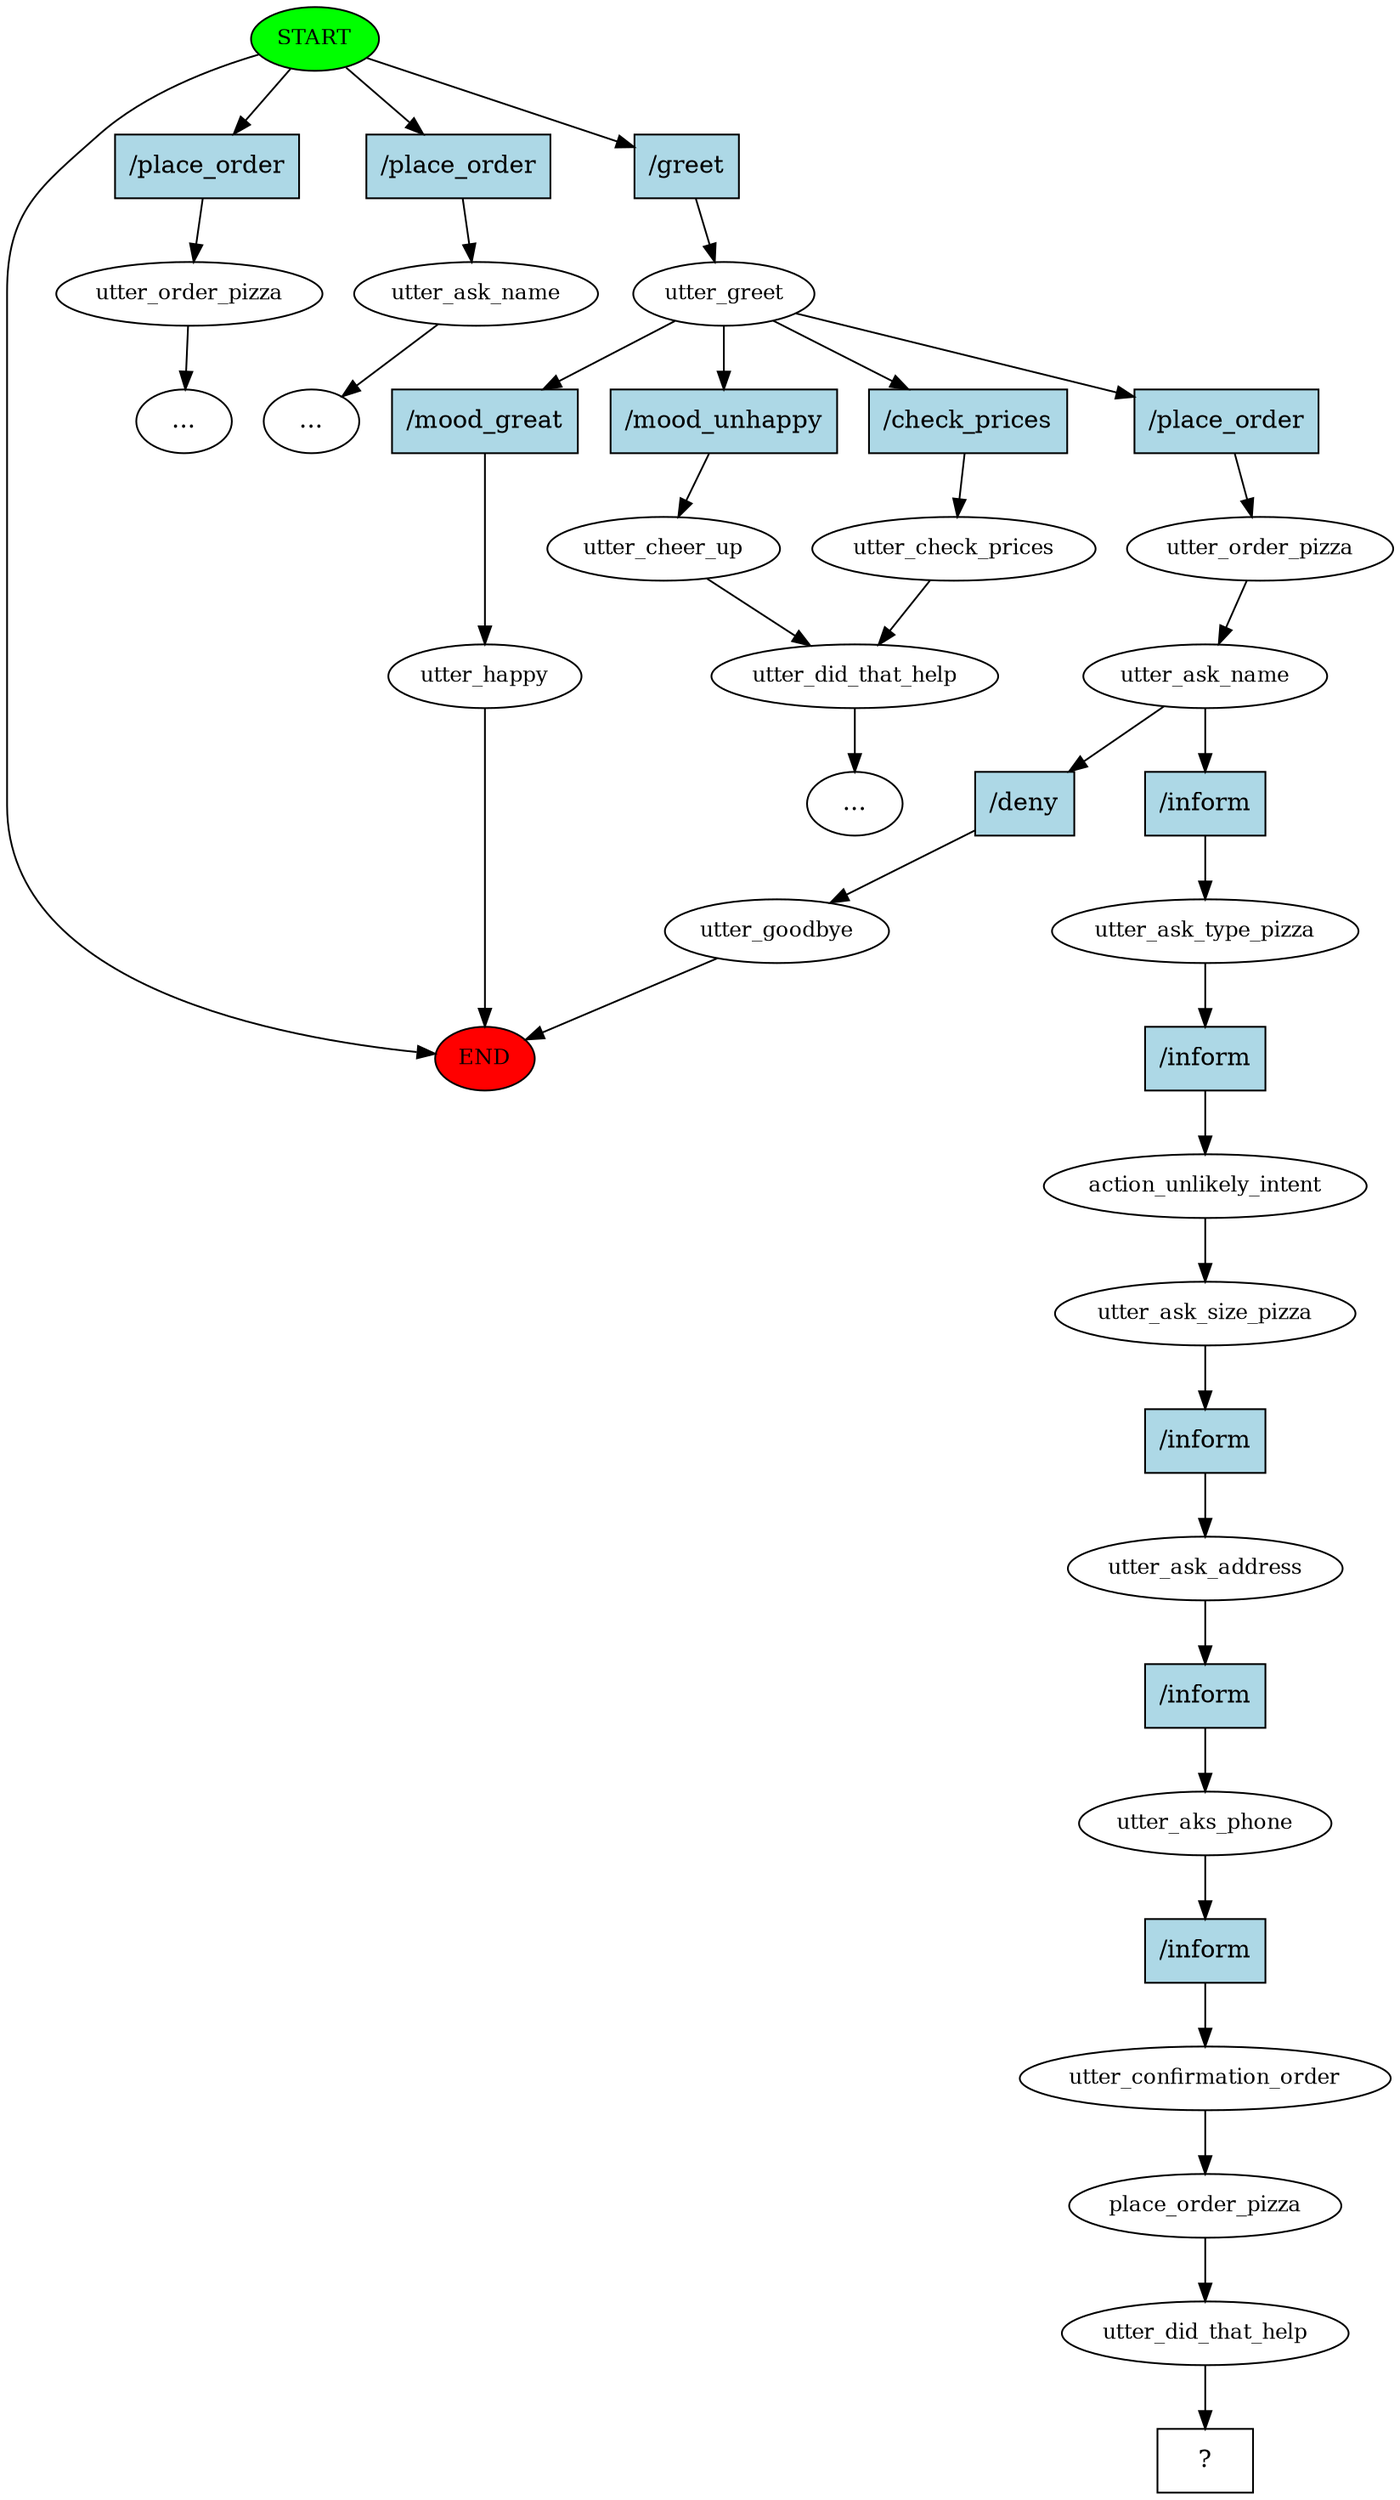 digraph  {
0 [class="start active", fillcolor=green, fontsize=12, label=START, style=filled];
"-1" [class=end, fillcolor=red, fontsize=12, label=END, style=filled];
1 [class="", fontsize=12, label=utter_order_pizza];
"-3" [class=ellipsis, label="..."];
2 [class="", fontsize=12, label=utter_ask_name];
"-4" [class=ellipsis, label="..."];
3 [class=active, fontsize=12, label=utter_greet];
4 [class="", fontsize=12, label=utter_happy];
6 [class="", fontsize=12, label=utter_cheer_up];
7 [class="", fontsize=12, label=utter_did_that_help];
12 [class="", fontsize=12, label=utter_check_prices];
"-7" [class=ellipsis, label="..."];
15 [class=active, fontsize=12, label=utter_order_pizza];
16 [class=active, fontsize=12, label=utter_ask_name];
17 [class="", fontsize=12, label=utter_goodbye];
21 [class=active, fontsize=12, label=utter_ask_type_pizza];
22 [class=active, fontsize=12, label=action_unlikely_intent];
23 [class=active, fontsize=12, label=utter_ask_size_pizza];
24 [class=active, fontsize=12, label=utter_ask_address];
25 [class=active, fontsize=12, label=utter_aks_phone];
26 [class=active, fontsize=12, label=utter_confirmation_order];
27 [class=active, fontsize=12, label=place_order_pizza];
28 [class=active, fontsize=12, label=utter_did_that_help];
29 [class="intent dashed active", label="  ?  ", shape=rect];
30 [class=intent, fillcolor=lightblue, label="/place_order", shape=rect, style=filled];
31 [class=intent, fillcolor=lightblue, label="/place_order", shape=rect, style=filled];
32 [class="intent active", fillcolor=lightblue, label="/greet", shape=rect, style=filled];
33 [class=intent, fillcolor=lightblue, label="/mood_great", shape=rect, style=filled];
34 [class=intent, fillcolor=lightblue, label="/mood_unhappy", shape=rect, style=filled];
35 [class=intent, fillcolor=lightblue, label="/check_prices", shape=rect, style=filled];
36 [class="intent active", fillcolor=lightblue, label="/place_order", shape=rect, style=filled];
37 [class=intent, fillcolor=lightblue, label="/deny", shape=rect, style=filled];
38 [class="intent active", fillcolor=lightblue, label="/inform", shape=rect, style=filled];
39 [class="intent active", fillcolor=lightblue, label="/inform", shape=rect, style=filled];
40 [class="intent active", fillcolor=lightblue, label="/inform", shape=rect, style=filled];
41 [class="intent active", fillcolor=lightblue, label="/inform", shape=rect, style=filled];
42 [class="intent active", fillcolor=lightblue, label="/inform", shape=rect, style=filled];
0 -> "-1"  [class="", key=NONE, label=""];
0 -> 30  [class="", key=0];
0 -> 31  [class="", key=0];
0 -> 32  [class=active, key=0];
1 -> "-3"  [class="", key=NONE, label=""];
2 -> "-4"  [class="", key=NONE, label=""];
3 -> 33  [class="", key=0];
3 -> 34  [class="", key=0];
3 -> 35  [class="", key=0];
3 -> 36  [class=active, key=0];
4 -> "-1"  [class="", key=NONE, label=""];
6 -> 7  [class="", key=NONE, label=""];
7 -> "-7"  [class="", key=NONE, label=""];
12 -> 7  [class="", key=NONE, label=""];
15 -> 16  [class=active, key=NONE, label=""];
16 -> 37  [class="", key=0];
16 -> 38  [class=active, key=0];
17 -> "-1"  [class="", key=NONE, label=""];
21 -> 39  [class=active, key=0];
22 -> 23  [class=active, key=NONE, label=""];
23 -> 40  [class=active, key=0];
24 -> 41  [class=active, key=0];
25 -> 42  [class=active, key=0];
26 -> 27  [class=active, key=NONE, label=""];
27 -> 28  [class=active, key=NONE, label=""];
28 -> 29  [class=active, key=NONE, label=""];
30 -> 1  [class="", key=0];
31 -> 2  [class="", key=0];
32 -> 3  [class=active, key=0];
33 -> 4  [class="", key=0];
34 -> 6  [class="", key=0];
35 -> 12  [class="", key=0];
36 -> 15  [class=active, key=0];
37 -> 17  [class="", key=0];
38 -> 21  [class=active, key=0];
39 -> 22  [class=active, key=0];
40 -> 24  [class=active, key=0];
41 -> 25  [class=active, key=0];
42 -> 26  [class=active, key=0];
}
